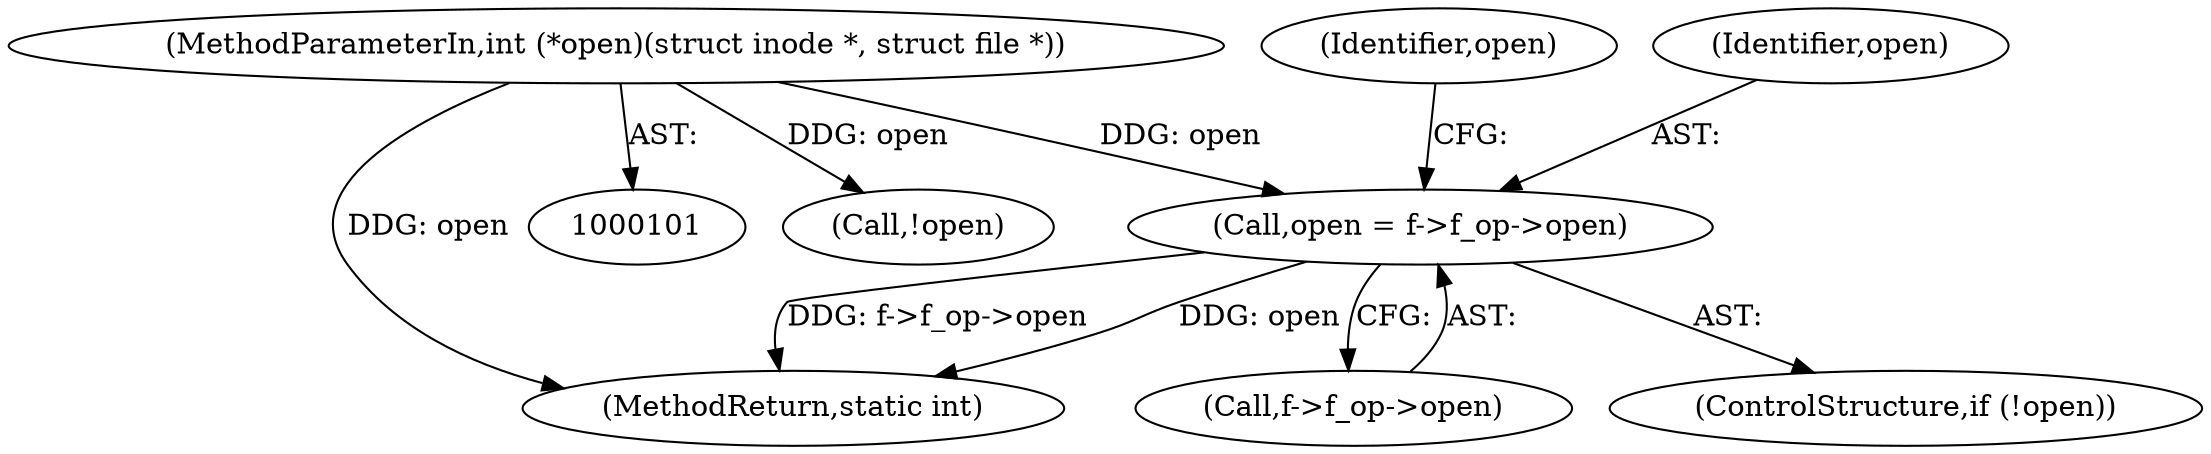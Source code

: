 digraph "0_linux_eee5cc2702929fd41cce28058dc6d6717f723f87_9@API" {
"1000245" [label="(Call,open = f->f_op->open)"];
"1000103" [label="(MethodParameterIn,int (*open)(struct inode *, struct file *))"];
"1000243" [label="(Call,!open)"];
"1000253" [label="(Identifier,open)"];
"1000357" [label="(MethodReturn,static int)"];
"1000247" [label="(Call,f->f_op->open)"];
"1000242" [label="(ControlStructure,if (!open))"];
"1000246" [label="(Identifier,open)"];
"1000245" [label="(Call,open = f->f_op->open)"];
"1000103" [label="(MethodParameterIn,int (*open)(struct inode *, struct file *))"];
"1000245" -> "1000242"  [label="AST: "];
"1000245" -> "1000247"  [label="CFG: "];
"1000246" -> "1000245"  [label="AST: "];
"1000247" -> "1000245"  [label="AST: "];
"1000253" -> "1000245"  [label="CFG: "];
"1000245" -> "1000357"  [label="DDG: open"];
"1000245" -> "1000357"  [label="DDG: f->f_op->open"];
"1000103" -> "1000245"  [label="DDG: open"];
"1000103" -> "1000101"  [label="AST: "];
"1000103" -> "1000357"  [label="DDG: open"];
"1000103" -> "1000243"  [label="DDG: open"];
}
